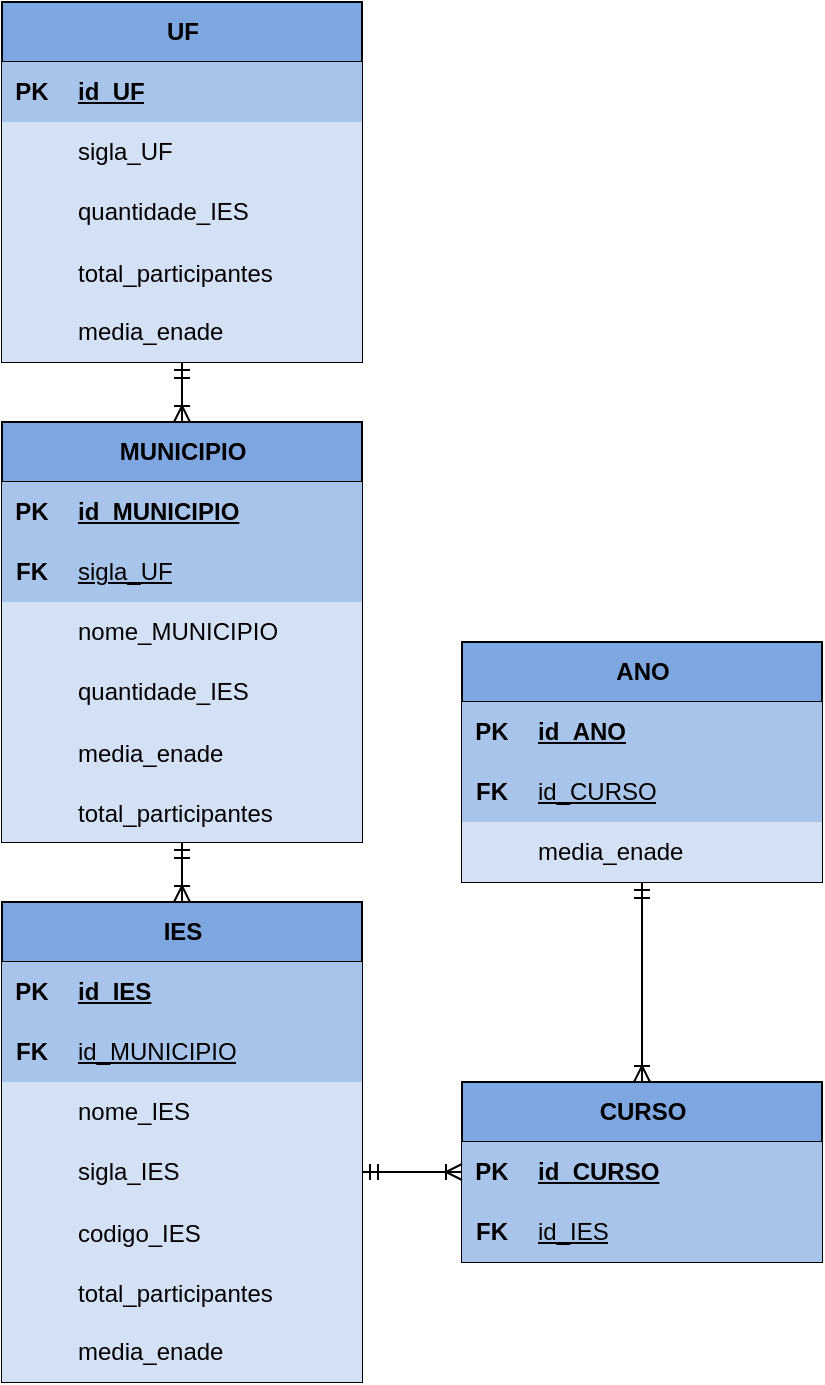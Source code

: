 <mxfile version="26.2.10">
  <diagram name="Page-1" id="yk5Jdl7THJBFAHRKWnVU">
    <mxGraphModel dx="1884" dy="1849" grid="1" gridSize="10" guides="1" tooltips="1" connect="1" arrows="1" fold="1" page="1" pageScale="1" pageWidth="850" pageHeight="1100" math="0" shadow="0">
      <root>
        <mxCell id="0" />
        <mxCell id="1" parent="0" />
        <mxCell id="OqA7PKF12Nes_VgWglZE-1" value="IES" style="shape=table;startSize=30;container=1;collapsible=1;childLayout=tableLayout;fixedRows=1;rowLines=0;fontStyle=1;align=center;resizeLast=1;html=1;fillColor=#7EA6E0;" parent="1" vertex="1">
          <mxGeometry x="320" y="400" width="180" height="240" as="geometry" />
        </mxCell>
        <mxCell id="OqA7PKF12Nes_VgWglZE-2" value="" style="shape=tableRow;horizontal=0;startSize=0;swimlaneHead=0;swimlaneBody=0;fillColor=none;collapsible=0;dropTarget=0;points=[[0,0.5],[1,0.5]];portConstraint=eastwest;top=0;left=0;right=0;bottom=1;" parent="OqA7PKF12Nes_VgWglZE-1" vertex="1">
          <mxGeometry y="30" width="180" height="30" as="geometry" />
        </mxCell>
        <mxCell id="OqA7PKF12Nes_VgWglZE-3" value="PK" style="shape=partialRectangle;connectable=0;fillColor=#A9C4EB;top=0;left=0;bottom=0;right=0;fontStyle=1;overflow=hidden;whiteSpace=wrap;html=1;" parent="OqA7PKF12Nes_VgWglZE-2" vertex="1">
          <mxGeometry width="30" height="30" as="geometry">
            <mxRectangle width="30" height="30" as="alternateBounds" />
          </mxGeometry>
        </mxCell>
        <mxCell id="OqA7PKF12Nes_VgWglZE-4" value="id_IES" style="shape=partialRectangle;connectable=0;fillColor=#A9C4EB;top=0;left=0;bottom=0;right=0;align=left;spacingLeft=6;fontStyle=5;overflow=hidden;whiteSpace=wrap;html=1;" parent="OqA7PKF12Nes_VgWglZE-2" vertex="1">
          <mxGeometry x="30" width="150" height="30" as="geometry">
            <mxRectangle width="150" height="30" as="alternateBounds" />
          </mxGeometry>
        </mxCell>
        <mxCell id="iJt-SOKbsyKcpbMUrwAf-49" value="" style="shape=tableRow;horizontal=0;startSize=0;swimlaneHead=0;swimlaneBody=0;fillColor=none;collapsible=0;dropTarget=0;points=[[0,0.5],[1,0.5]];portConstraint=eastwest;top=0;left=0;right=0;bottom=0;" vertex="1" parent="OqA7PKF12Nes_VgWglZE-1">
          <mxGeometry y="60" width="180" height="30" as="geometry" />
        </mxCell>
        <mxCell id="iJt-SOKbsyKcpbMUrwAf-50" value="&lt;b&gt;FK&lt;/b&gt;" style="shape=partialRectangle;connectable=0;fillColor=#A9C4EB;top=0;left=0;bottom=0;right=0;fontStyle=0;overflow=hidden;whiteSpace=wrap;html=1;" vertex="1" parent="iJt-SOKbsyKcpbMUrwAf-49">
          <mxGeometry width="30" height="30" as="geometry">
            <mxRectangle width="30" height="30" as="alternateBounds" />
          </mxGeometry>
        </mxCell>
        <mxCell id="iJt-SOKbsyKcpbMUrwAf-51" value="&lt;u&gt;id_MUNICIPIO&lt;/u&gt;" style="shape=partialRectangle;connectable=0;fillColor=#A9C4EB;top=0;left=0;bottom=0;right=0;align=left;spacingLeft=6;fontStyle=0;overflow=hidden;whiteSpace=wrap;html=1;" vertex="1" parent="iJt-SOKbsyKcpbMUrwAf-49">
          <mxGeometry x="30" width="150" height="30" as="geometry">
            <mxRectangle width="150" height="30" as="alternateBounds" />
          </mxGeometry>
        </mxCell>
        <mxCell id="OqA7PKF12Nes_VgWglZE-5" value="" style="shape=tableRow;horizontal=0;startSize=0;swimlaneHead=0;swimlaneBody=0;fillColor=#D4E1F5;collapsible=0;dropTarget=0;points=[[0,0.5],[1,0.5]];portConstraint=eastwest;top=0;left=0;right=0;bottom=0;" parent="OqA7PKF12Nes_VgWglZE-1" vertex="1">
          <mxGeometry y="90" width="180" height="30" as="geometry" />
        </mxCell>
        <mxCell id="OqA7PKF12Nes_VgWglZE-6" value="" style="shape=partialRectangle;connectable=0;fillColor=#D4E1F5;top=0;left=0;bottom=0;right=0;editable=1;overflow=hidden;whiteSpace=wrap;html=1;" parent="OqA7PKF12Nes_VgWglZE-5" vertex="1">
          <mxGeometry width="30" height="30" as="geometry">
            <mxRectangle width="30" height="30" as="alternateBounds" />
          </mxGeometry>
        </mxCell>
        <mxCell id="OqA7PKF12Nes_VgWglZE-7" value="nome_IES" style="shape=partialRectangle;connectable=0;fillColor=#D4E1F5;top=0;left=0;bottom=0;right=0;align=left;spacingLeft=6;overflow=hidden;whiteSpace=wrap;html=1;" parent="OqA7PKF12Nes_VgWglZE-5" vertex="1">
          <mxGeometry x="30" width="150" height="30" as="geometry">
            <mxRectangle width="150" height="30" as="alternateBounds" />
          </mxGeometry>
        </mxCell>
        <mxCell id="OqA7PKF12Nes_VgWglZE-8" value="" style="shape=tableRow;horizontal=0;startSize=0;swimlaneHead=0;swimlaneBody=0;fillColor=#D4E1F5;collapsible=0;dropTarget=0;points=[[0,0.5],[1,0.5]];portConstraint=eastwest;top=0;left=0;right=0;bottom=0;" parent="OqA7PKF12Nes_VgWglZE-1" vertex="1">
          <mxGeometry y="120" width="180" height="30" as="geometry" />
        </mxCell>
        <mxCell id="OqA7PKF12Nes_VgWglZE-9" value="" style="shape=partialRectangle;connectable=0;fillColor=#D4E1F5;top=0;left=0;bottom=0;right=0;editable=1;overflow=hidden;whiteSpace=wrap;html=1;" parent="OqA7PKF12Nes_VgWglZE-8" vertex="1">
          <mxGeometry width="30" height="30" as="geometry">
            <mxRectangle width="30" height="30" as="alternateBounds" />
          </mxGeometry>
        </mxCell>
        <mxCell id="OqA7PKF12Nes_VgWglZE-10" value="sigla_IES" style="shape=partialRectangle;connectable=0;fillColor=#D4E1F5;top=0;left=0;bottom=0;right=0;align=left;spacingLeft=6;overflow=hidden;whiteSpace=wrap;html=1;" parent="OqA7PKF12Nes_VgWglZE-8" vertex="1">
          <mxGeometry x="30" width="150" height="30" as="geometry">
            <mxRectangle width="150" height="30" as="alternateBounds" />
          </mxGeometry>
        </mxCell>
        <mxCell id="OqA7PKF12Nes_VgWglZE-128" value="" style="shape=tableRow;horizontal=0;startSize=0;swimlaneHead=0;swimlaneBody=0;fillColor=#D4E1F5;collapsible=0;dropTarget=0;points=[[0,0.5],[1,0.5]];portConstraint=eastwest;top=0;left=0;right=0;bottom=0;" parent="OqA7PKF12Nes_VgWglZE-1" vertex="1">
          <mxGeometry y="150" width="180" height="30" as="geometry" />
        </mxCell>
        <mxCell id="OqA7PKF12Nes_VgWglZE-129" value="" style="shape=partialRectangle;connectable=0;fillColor=#D4E1F5;top=0;left=0;bottom=0;right=0;editable=1;overflow=hidden;" parent="OqA7PKF12Nes_VgWglZE-128" vertex="1">
          <mxGeometry width="30" height="30" as="geometry">
            <mxRectangle width="30" height="30" as="alternateBounds" />
          </mxGeometry>
        </mxCell>
        <mxCell id="OqA7PKF12Nes_VgWglZE-130" value="codigo_IES" style="shape=partialRectangle;connectable=0;fillColor=#D4E1F5;top=0;left=0;bottom=0;right=0;align=left;spacingLeft=6;overflow=hidden;" parent="OqA7PKF12Nes_VgWglZE-128" vertex="1">
          <mxGeometry x="30" width="150" height="30" as="geometry">
            <mxRectangle width="150" height="30" as="alternateBounds" />
          </mxGeometry>
        </mxCell>
        <mxCell id="iJt-SOKbsyKcpbMUrwAf-1" value="" style="shape=tableRow;horizontal=0;startSize=0;swimlaneHead=0;swimlaneBody=0;fillColor=#D4E1F5;collapsible=0;dropTarget=0;points=[[0,0.5],[1,0.5]];portConstraint=eastwest;top=0;left=0;right=0;bottom=0;" vertex="1" parent="OqA7PKF12Nes_VgWglZE-1">
          <mxGeometry y="180" width="180" height="30" as="geometry" />
        </mxCell>
        <mxCell id="iJt-SOKbsyKcpbMUrwAf-2" value="" style="shape=partialRectangle;connectable=0;fillColor=#D4E1F5;top=0;left=0;bottom=0;right=0;editable=1;overflow=hidden;" vertex="1" parent="iJt-SOKbsyKcpbMUrwAf-1">
          <mxGeometry width="30" height="30" as="geometry">
            <mxRectangle width="30" height="30" as="alternateBounds" />
          </mxGeometry>
        </mxCell>
        <mxCell id="iJt-SOKbsyKcpbMUrwAf-3" value="total_participantes" style="shape=partialRectangle;connectable=0;fillColor=#D4E1F5;top=0;left=0;bottom=0;right=0;align=left;spacingLeft=6;overflow=hidden;" vertex="1" parent="iJt-SOKbsyKcpbMUrwAf-1">
          <mxGeometry x="30" width="150" height="30" as="geometry">
            <mxRectangle width="150" height="30" as="alternateBounds" />
          </mxGeometry>
        </mxCell>
        <mxCell id="OqA7PKF12Nes_VgWglZE-11" value="" style="shape=tableRow;horizontal=0;startSize=0;swimlaneHead=0;swimlaneBody=0;fillColor=#D4E1F5;collapsible=0;dropTarget=0;points=[[0,0.5],[1,0.5]];portConstraint=eastwest;top=0;left=0;right=0;bottom=0;" parent="OqA7PKF12Nes_VgWglZE-1" vertex="1">
          <mxGeometry y="210" width="180" height="30" as="geometry" />
        </mxCell>
        <mxCell id="OqA7PKF12Nes_VgWglZE-12" value="" style="shape=partialRectangle;connectable=0;fillColor=#D4E1F5;top=0;left=0;bottom=0;right=0;editable=1;overflow=hidden;whiteSpace=wrap;html=1;" parent="OqA7PKF12Nes_VgWglZE-11" vertex="1">
          <mxGeometry width="30" height="30" as="geometry">
            <mxRectangle width="30" height="30" as="alternateBounds" />
          </mxGeometry>
        </mxCell>
        <mxCell id="OqA7PKF12Nes_VgWglZE-13" value="media_enade" style="shape=partialRectangle;connectable=0;fillColor=#D4E1F5;top=0;left=0;bottom=0;right=0;align=left;spacingLeft=6;overflow=hidden;whiteSpace=wrap;html=1;" parent="OqA7PKF12Nes_VgWglZE-11" vertex="1">
          <mxGeometry x="30" width="150" height="30" as="geometry">
            <mxRectangle width="150" height="30" as="alternateBounds" />
          </mxGeometry>
        </mxCell>
        <mxCell id="OqA7PKF12Nes_VgWglZE-27" value="UF" style="shape=table;startSize=30;container=1;collapsible=1;childLayout=tableLayout;fixedRows=1;rowLines=0;fontStyle=1;align=center;resizeLast=1;html=1;fillColor=#7EA6E0;" parent="1" vertex="1">
          <mxGeometry x="320" y="-50" width="180" height="180" as="geometry" />
        </mxCell>
        <mxCell id="OqA7PKF12Nes_VgWglZE-28" value="" style="shape=tableRow;horizontal=0;startSize=0;swimlaneHead=0;swimlaneBody=0;fillColor=none;collapsible=0;dropTarget=0;points=[[0,0.5],[1,0.5]];portConstraint=eastwest;top=0;left=0;right=0;bottom=1;" parent="OqA7PKF12Nes_VgWglZE-27" vertex="1">
          <mxGeometry y="30" width="180" height="30" as="geometry" />
        </mxCell>
        <mxCell id="OqA7PKF12Nes_VgWglZE-29" value="PK" style="shape=partialRectangle;connectable=0;fillColor=#A9C4EB;top=0;left=0;bottom=0;right=0;fontStyle=1;overflow=hidden;whiteSpace=wrap;html=1;" parent="OqA7PKF12Nes_VgWglZE-28" vertex="1">
          <mxGeometry width="30" height="30" as="geometry">
            <mxRectangle width="30" height="30" as="alternateBounds" />
          </mxGeometry>
        </mxCell>
        <mxCell id="OqA7PKF12Nes_VgWglZE-30" value="id_UF" style="shape=partialRectangle;connectable=0;fillColor=#A9C4EB;top=0;left=0;bottom=0;right=0;align=left;spacingLeft=6;fontStyle=5;overflow=hidden;whiteSpace=wrap;html=1;" parent="OqA7PKF12Nes_VgWglZE-28" vertex="1">
          <mxGeometry x="30" width="150" height="30" as="geometry">
            <mxRectangle width="150" height="30" as="alternateBounds" />
          </mxGeometry>
        </mxCell>
        <mxCell id="OqA7PKF12Nes_VgWglZE-31" value="" style="shape=tableRow;horizontal=0;startSize=0;swimlaneHead=0;swimlaneBody=0;fillColor=#D4E1F5;collapsible=0;dropTarget=0;points=[[0,0.5],[1,0.5]];portConstraint=eastwest;top=0;left=0;right=0;bottom=0;" parent="OqA7PKF12Nes_VgWglZE-27" vertex="1">
          <mxGeometry y="60" width="180" height="30" as="geometry" />
        </mxCell>
        <mxCell id="OqA7PKF12Nes_VgWglZE-32" value="" style="shape=partialRectangle;connectable=0;fillColor=#D4E1F5;top=0;left=0;bottom=0;right=0;editable=1;overflow=hidden;whiteSpace=wrap;html=1;" parent="OqA7PKF12Nes_VgWglZE-31" vertex="1">
          <mxGeometry width="30" height="30" as="geometry">
            <mxRectangle width="30" height="30" as="alternateBounds" />
          </mxGeometry>
        </mxCell>
        <mxCell id="OqA7PKF12Nes_VgWglZE-33" value="sigla_UF" style="shape=partialRectangle;connectable=0;fillColor=#D4E1F5;top=0;left=0;bottom=0;right=0;align=left;spacingLeft=6;overflow=hidden;whiteSpace=wrap;html=1;" parent="OqA7PKF12Nes_VgWglZE-31" vertex="1">
          <mxGeometry x="30" width="150" height="30" as="geometry">
            <mxRectangle width="150" height="30" as="alternateBounds" />
          </mxGeometry>
        </mxCell>
        <mxCell id="OqA7PKF12Nes_VgWglZE-34" value="" style="shape=tableRow;horizontal=0;startSize=0;swimlaneHead=0;swimlaneBody=0;fillColor=#D4E1F5;collapsible=0;dropTarget=0;points=[[0,0.5],[1,0.5]];portConstraint=eastwest;top=0;left=0;right=0;bottom=0;" parent="OqA7PKF12Nes_VgWglZE-27" vertex="1">
          <mxGeometry y="90" width="180" height="30" as="geometry" />
        </mxCell>
        <mxCell id="OqA7PKF12Nes_VgWglZE-35" value="" style="shape=partialRectangle;connectable=0;fillColor=#D4E1F5;top=0;left=0;bottom=0;right=0;editable=1;overflow=hidden;whiteSpace=wrap;html=1;" parent="OqA7PKF12Nes_VgWglZE-34" vertex="1">
          <mxGeometry width="30" height="30" as="geometry">
            <mxRectangle width="30" height="30" as="alternateBounds" />
          </mxGeometry>
        </mxCell>
        <mxCell id="OqA7PKF12Nes_VgWglZE-36" value="quantidade_IES" style="shape=partialRectangle;connectable=0;fillColor=#D4E1F5;top=0;left=0;bottom=0;right=0;align=left;spacingLeft=6;overflow=hidden;whiteSpace=wrap;html=1;" parent="OqA7PKF12Nes_VgWglZE-34" vertex="1">
          <mxGeometry x="30" width="150" height="30" as="geometry">
            <mxRectangle width="150" height="30" as="alternateBounds" />
          </mxGeometry>
        </mxCell>
        <mxCell id="iJt-SOKbsyKcpbMUrwAf-17" value="" style="shape=tableRow;horizontal=0;startSize=0;swimlaneHead=0;swimlaneBody=0;fillColor=#D4E1F5;collapsible=0;dropTarget=0;points=[[0,0.5],[1,0.5]];portConstraint=eastwest;top=0;left=0;right=0;bottom=0;" vertex="1" parent="OqA7PKF12Nes_VgWglZE-27">
          <mxGeometry y="120" width="180" height="30" as="geometry" />
        </mxCell>
        <mxCell id="iJt-SOKbsyKcpbMUrwAf-18" value="" style="shape=partialRectangle;connectable=0;fillColor=#D4E1F5;top=0;left=0;bottom=0;right=0;editable=1;overflow=hidden;" vertex="1" parent="iJt-SOKbsyKcpbMUrwAf-17">
          <mxGeometry width="30" height="30" as="geometry">
            <mxRectangle width="30" height="30" as="alternateBounds" />
          </mxGeometry>
        </mxCell>
        <mxCell id="iJt-SOKbsyKcpbMUrwAf-19" value="total_participantes" style="shape=partialRectangle;connectable=0;fillColor=#D4E1F5;top=0;left=0;bottom=0;right=0;align=left;spacingLeft=6;overflow=hidden;" vertex="1" parent="iJt-SOKbsyKcpbMUrwAf-17">
          <mxGeometry x="30" width="150" height="30" as="geometry">
            <mxRectangle width="150" height="30" as="alternateBounds" />
          </mxGeometry>
        </mxCell>
        <mxCell id="OqA7PKF12Nes_VgWglZE-37" value="" style="shape=tableRow;horizontal=0;startSize=0;swimlaneHead=0;swimlaneBody=0;fillColor=#D4E1F5;collapsible=0;dropTarget=0;points=[[0,0.5],[1,0.5]];portConstraint=eastwest;top=0;left=0;right=0;bottom=0;" parent="OqA7PKF12Nes_VgWglZE-27" vertex="1">
          <mxGeometry y="150" width="180" height="30" as="geometry" />
        </mxCell>
        <mxCell id="OqA7PKF12Nes_VgWglZE-38" value="" style="shape=partialRectangle;connectable=0;fillColor=#D4E1F5;top=0;left=0;bottom=0;right=0;editable=1;overflow=hidden;whiteSpace=wrap;html=1;" parent="OqA7PKF12Nes_VgWglZE-37" vertex="1">
          <mxGeometry width="30" height="30" as="geometry">
            <mxRectangle width="30" height="30" as="alternateBounds" />
          </mxGeometry>
        </mxCell>
        <mxCell id="OqA7PKF12Nes_VgWglZE-39" value="media_enade" style="shape=partialRectangle;connectable=0;fillColor=#D4E1F5;top=0;left=0;bottom=0;right=0;align=left;spacingLeft=6;overflow=hidden;whiteSpace=wrap;html=1;" parent="OqA7PKF12Nes_VgWglZE-37" vertex="1">
          <mxGeometry x="30" width="150" height="30" as="geometry">
            <mxRectangle width="150" height="30" as="alternateBounds" />
          </mxGeometry>
        </mxCell>
        <mxCell id="OqA7PKF12Nes_VgWglZE-40" value="CURSO" style="shape=table;startSize=30;container=1;collapsible=1;childLayout=tableLayout;fixedRows=1;rowLines=0;fontStyle=1;align=center;resizeLast=1;html=1;fillColor=#7EA6E0;" parent="1" vertex="1">
          <mxGeometry x="550" y="490" width="180" height="90" as="geometry" />
        </mxCell>
        <mxCell id="OqA7PKF12Nes_VgWglZE-41" value="" style="shape=tableRow;horizontal=0;startSize=0;swimlaneHead=0;swimlaneBody=0;fillColor=none;collapsible=0;dropTarget=0;points=[[0,0.5],[1,0.5]];portConstraint=eastwest;top=0;left=0;right=0;bottom=1;" parent="OqA7PKF12Nes_VgWglZE-40" vertex="1">
          <mxGeometry y="30" width="180" height="30" as="geometry" />
        </mxCell>
        <mxCell id="OqA7PKF12Nes_VgWglZE-42" value="PK" style="shape=partialRectangle;connectable=0;fillColor=#A9C4EB;top=0;left=0;bottom=0;right=0;fontStyle=1;overflow=hidden;whiteSpace=wrap;html=1;" parent="OqA7PKF12Nes_VgWglZE-41" vertex="1">
          <mxGeometry width="30" height="30" as="geometry">
            <mxRectangle width="30" height="30" as="alternateBounds" />
          </mxGeometry>
        </mxCell>
        <mxCell id="OqA7PKF12Nes_VgWglZE-43" value="id_CURSO" style="shape=partialRectangle;connectable=0;fillColor=#A9C4EB;top=0;left=0;bottom=0;right=0;align=left;spacingLeft=6;fontStyle=5;overflow=hidden;whiteSpace=wrap;html=1;" parent="OqA7PKF12Nes_VgWglZE-41" vertex="1">
          <mxGeometry x="30" width="150" height="30" as="geometry">
            <mxRectangle width="150" height="30" as="alternateBounds" />
          </mxGeometry>
        </mxCell>
        <mxCell id="iJt-SOKbsyKcpbMUrwAf-46" value="" style="shape=tableRow;horizontal=0;startSize=0;swimlaneHead=0;swimlaneBody=0;fillColor=none;collapsible=0;dropTarget=0;points=[[0,0.5],[1,0.5]];portConstraint=eastwest;top=0;left=0;right=0;bottom=0;" vertex="1" parent="OqA7PKF12Nes_VgWglZE-40">
          <mxGeometry y="60" width="180" height="30" as="geometry" />
        </mxCell>
        <mxCell id="iJt-SOKbsyKcpbMUrwAf-47" value="&lt;b&gt;FK&lt;/b&gt;" style="shape=partialRectangle;connectable=0;fillColor=#A9C4EB;top=0;left=0;bottom=0;right=0;fontStyle=0;overflow=hidden;whiteSpace=wrap;html=1;" vertex="1" parent="iJt-SOKbsyKcpbMUrwAf-46">
          <mxGeometry width="30" height="30" as="geometry">
            <mxRectangle width="30" height="30" as="alternateBounds" />
          </mxGeometry>
        </mxCell>
        <mxCell id="iJt-SOKbsyKcpbMUrwAf-48" value="&lt;u&gt;id_IES&lt;/u&gt;" style="shape=partialRectangle;connectable=0;fillColor=#A9C4EB;top=0;left=0;bottom=0;right=0;align=left;spacingLeft=6;fontStyle=0;overflow=hidden;whiteSpace=wrap;html=1;" vertex="1" parent="iJt-SOKbsyKcpbMUrwAf-46">
          <mxGeometry x="30" width="150" height="30" as="geometry">
            <mxRectangle width="150" height="30" as="alternateBounds" />
          </mxGeometry>
        </mxCell>
        <mxCell id="iJt-SOKbsyKcpbMUrwAf-4" value="ANO" style="shape=table;startSize=30;container=1;collapsible=1;childLayout=tableLayout;fixedRows=1;rowLines=0;fontStyle=1;align=center;resizeLast=1;html=1;fillColor=#7EA6E0;" vertex="1" parent="1">
          <mxGeometry x="550" y="270" width="180" height="120" as="geometry" />
        </mxCell>
        <mxCell id="iJt-SOKbsyKcpbMUrwAf-5" value="" style="shape=tableRow;horizontal=0;startSize=0;swimlaneHead=0;swimlaneBody=0;fillColor=none;collapsible=0;dropTarget=0;points=[[0,0.5],[1,0.5]];portConstraint=eastwest;top=0;left=0;right=0;bottom=1;" vertex="1" parent="iJt-SOKbsyKcpbMUrwAf-4">
          <mxGeometry y="30" width="180" height="30" as="geometry" />
        </mxCell>
        <mxCell id="iJt-SOKbsyKcpbMUrwAf-6" value="PK" style="shape=partialRectangle;connectable=0;fillColor=#A9C4EB;top=0;left=0;bottom=0;right=0;fontStyle=1;overflow=hidden;whiteSpace=wrap;html=1;" vertex="1" parent="iJt-SOKbsyKcpbMUrwAf-5">
          <mxGeometry width="30" height="30" as="geometry">
            <mxRectangle width="30" height="30" as="alternateBounds" />
          </mxGeometry>
        </mxCell>
        <mxCell id="iJt-SOKbsyKcpbMUrwAf-7" value="id_ANO" style="shape=partialRectangle;connectable=0;fillColor=#A9C4EB;top=0;left=0;bottom=0;right=0;align=left;spacingLeft=6;fontStyle=5;overflow=hidden;whiteSpace=wrap;html=1;" vertex="1" parent="iJt-SOKbsyKcpbMUrwAf-5">
          <mxGeometry x="30" width="150" height="30" as="geometry">
            <mxRectangle width="150" height="30" as="alternateBounds" />
          </mxGeometry>
        </mxCell>
        <mxCell id="iJt-SOKbsyKcpbMUrwAf-43" value="" style="shape=tableRow;horizontal=0;startSize=0;swimlaneHead=0;swimlaneBody=0;fillColor=#A9C4EB;collapsible=0;dropTarget=0;points=[[0,0.5],[1,0.5]];portConstraint=eastwest;top=0;left=0;right=0;bottom=0;" vertex="1" parent="iJt-SOKbsyKcpbMUrwAf-4">
          <mxGeometry y="60" width="180" height="30" as="geometry" />
        </mxCell>
        <mxCell id="iJt-SOKbsyKcpbMUrwAf-44" value="&lt;b&gt;FK&lt;/b&gt;" style="shape=partialRectangle;connectable=0;fillColor=none;top=0;left=0;bottom=0;right=0;fontStyle=0;overflow=hidden;whiteSpace=wrap;html=1;" vertex="1" parent="iJt-SOKbsyKcpbMUrwAf-43">
          <mxGeometry width="30" height="30" as="geometry">
            <mxRectangle width="30" height="30" as="alternateBounds" />
          </mxGeometry>
        </mxCell>
        <mxCell id="iJt-SOKbsyKcpbMUrwAf-45" value="&lt;u&gt;id_CURSO&lt;/u&gt;" style="shape=partialRectangle;connectable=0;fillColor=none;top=0;left=0;bottom=0;right=0;align=left;spacingLeft=6;fontStyle=0;overflow=hidden;whiteSpace=wrap;html=1;" vertex="1" parent="iJt-SOKbsyKcpbMUrwAf-43">
          <mxGeometry x="30" width="150" height="30" as="geometry">
            <mxRectangle width="150" height="30" as="alternateBounds" />
          </mxGeometry>
        </mxCell>
        <mxCell id="iJt-SOKbsyKcpbMUrwAf-8" value="" style="shape=tableRow;horizontal=0;startSize=0;swimlaneHead=0;swimlaneBody=0;fillColor=none;collapsible=0;dropTarget=0;points=[[0,0.5],[1,0.5]];portConstraint=eastwest;top=0;left=0;right=0;bottom=0;" vertex="1" parent="iJt-SOKbsyKcpbMUrwAf-4">
          <mxGeometry y="90" width="180" height="30" as="geometry" />
        </mxCell>
        <mxCell id="iJt-SOKbsyKcpbMUrwAf-9" value="" style="shape=partialRectangle;connectable=0;fillColor=#D4E1F5;top=0;left=0;bottom=0;right=0;editable=1;overflow=hidden;whiteSpace=wrap;html=1;" vertex="1" parent="iJt-SOKbsyKcpbMUrwAf-8">
          <mxGeometry width="30" height="30" as="geometry">
            <mxRectangle width="30" height="30" as="alternateBounds" />
          </mxGeometry>
        </mxCell>
        <mxCell id="iJt-SOKbsyKcpbMUrwAf-10" value="media_enade" style="shape=partialRectangle;connectable=0;fillColor=#D4E1F5;top=0;left=0;bottom=0;right=0;align=left;spacingLeft=6;overflow=hidden;whiteSpace=wrap;html=1;" vertex="1" parent="iJt-SOKbsyKcpbMUrwAf-8">
          <mxGeometry x="30" width="150" height="30" as="geometry">
            <mxRectangle width="150" height="30" as="alternateBounds" />
          </mxGeometry>
        </mxCell>
        <mxCell id="iJt-SOKbsyKcpbMUrwAf-20" value="MUNICIPIO" style="shape=table;startSize=30;container=1;collapsible=1;childLayout=tableLayout;fixedRows=1;rowLines=0;fontStyle=1;align=center;resizeLast=1;html=1;fillColor=#7EA6E0;strokeColor=#000000;" vertex="1" parent="1">
          <mxGeometry x="320" y="160" width="180" height="210" as="geometry" />
        </mxCell>
        <mxCell id="iJt-SOKbsyKcpbMUrwAf-21" value="" style="shape=tableRow;horizontal=0;startSize=0;swimlaneHead=0;swimlaneBody=0;fillColor=none;collapsible=0;dropTarget=0;points=[[0,0.5],[1,0.5]];portConstraint=eastwest;top=0;left=0;right=0;bottom=1;" vertex="1" parent="iJt-SOKbsyKcpbMUrwAf-20">
          <mxGeometry y="30" width="180" height="30" as="geometry" />
        </mxCell>
        <mxCell id="iJt-SOKbsyKcpbMUrwAf-22" value="PK" style="shape=partialRectangle;connectable=0;fillColor=#A9C4EB;top=0;left=0;bottom=0;right=0;fontStyle=1;overflow=hidden;whiteSpace=wrap;html=1;" vertex="1" parent="iJt-SOKbsyKcpbMUrwAf-21">
          <mxGeometry width="30" height="30" as="geometry">
            <mxRectangle width="30" height="30" as="alternateBounds" />
          </mxGeometry>
        </mxCell>
        <mxCell id="iJt-SOKbsyKcpbMUrwAf-23" value="id_MUNICIPIO" style="shape=partialRectangle;connectable=0;fillColor=#A9C4EB;top=0;left=0;bottom=0;right=0;align=left;spacingLeft=6;fontStyle=5;overflow=hidden;whiteSpace=wrap;html=1;" vertex="1" parent="iJt-SOKbsyKcpbMUrwAf-21">
          <mxGeometry x="30" width="150" height="30" as="geometry">
            <mxRectangle width="150" height="30" as="alternateBounds" />
          </mxGeometry>
        </mxCell>
        <mxCell id="iJt-SOKbsyKcpbMUrwAf-24" value="" style="shape=tableRow;horizontal=0;startSize=0;swimlaneHead=0;swimlaneBody=0;fillColor=#D4E1F5;collapsible=0;dropTarget=0;points=[[0,0.5],[1,0.5]];portConstraint=eastwest;top=0;left=0;right=0;bottom=0;" vertex="1" parent="iJt-SOKbsyKcpbMUrwAf-20">
          <mxGeometry y="60" width="180" height="30" as="geometry" />
        </mxCell>
        <mxCell id="iJt-SOKbsyKcpbMUrwAf-25" value="&lt;b&gt;FK&lt;/b&gt;" style="shape=partialRectangle;connectable=0;fillColor=#A9C4EB;top=0;left=0;bottom=0;right=0;editable=1;overflow=hidden;whiteSpace=wrap;html=1;" vertex="1" parent="iJt-SOKbsyKcpbMUrwAf-24">
          <mxGeometry width="30" height="30" as="geometry">
            <mxRectangle width="30" height="30" as="alternateBounds" />
          </mxGeometry>
        </mxCell>
        <mxCell id="iJt-SOKbsyKcpbMUrwAf-26" value="&lt;u&gt;sigla_UF&lt;/u&gt;" style="shape=partialRectangle;connectable=0;fillColor=#A9C4EB;top=0;left=0;bottom=0;right=0;align=left;spacingLeft=6;overflow=hidden;whiteSpace=wrap;html=1;" vertex="1" parent="iJt-SOKbsyKcpbMUrwAf-24">
          <mxGeometry x="30" width="150" height="30" as="geometry">
            <mxRectangle width="150" height="30" as="alternateBounds" />
          </mxGeometry>
        </mxCell>
        <mxCell id="iJt-SOKbsyKcpbMUrwAf-27" value="" style="shape=tableRow;horizontal=0;startSize=0;swimlaneHead=0;swimlaneBody=0;fillColor=#D4E1F5;collapsible=0;dropTarget=0;points=[[0,0.5],[1,0.5]];portConstraint=eastwest;top=0;left=0;right=0;bottom=0;" vertex="1" parent="iJt-SOKbsyKcpbMUrwAf-20">
          <mxGeometry y="90" width="180" height="30" as="geometry" />
        </mxCell>
        <mxCell id="iJt-SOKbsyKcpbMUrwAf-28" value="" style="shape=partialRectangle;connectable=0;fillColor=#D4E1F5;top=0;left=0;bottom=0;right=0;editable=1;overflow=hidden;whiteSpace=wrap;html=1;" vertex="1" parent="iJt-SOKbsyKcpbMUrwAf-27">
          <mxGeometry width="30" height="30" as="geometry">
            <mxRectangle width="30" height="30" as="alternateBounds" />
          </mxGeometry>
        </mxCell>
        <mxCell id="iJt-SOKbsyKcpbMUrwAf-29" value="nome_MUNICIPIO" style="shape=partialRectangle;connectable=0;fillColor=#D4E1F5;top=0;left=0;bottom=0;right=0;align=left;spacingLeft=6;overflow=hidden;whiteSpace=wrap;html=1;" vertex="1" parent="iJt-SOKbsyKcpbMUrwAf-27">
          <mxGeometry x="30" width="150" height="30" as="geometry">
            <mxRectangle width="150" height="30" as="alternateBounds" />
          </mxGeometry>
        </mxCell>
        <mxCell id="iJt-SOKbsyKcpbMUrwAf-30" value="" style="shape=tableRow;horizontal=0;startSize=0;swimlaneHead=0;swimlaneBody=0;fillColor=#D4E1F5;collapsible=0;dropTarget=0;points=[[0,0.5],[1,0.5]];portConstraint=eastwest;top=0;left=0;right=0;bottom=0;" vertex="1" parent="iJt-SOKbsyKcpbMUrwAf-20">
          <mxGeometry y="120" width="180" height="30" as="geometry" />
        </mxCell>
        <mxCell id="iJt-SOKbsyKcpbMUrwAf-31" value="" style="shape=partialRectangle;connectable=0;fillColor=#D4E1F5;top=0;left=0;bottom=0;right=0;editable=1;overflow=hidden;whiteSpace=wrap;html=1;" vertex="1" parent="iJt-SOKbsyKcpbMUrwAf-30">
          <mxGeometry width="30" height="30" as="geometry">
            <mxRectangle width="30" height="30" as="alternateBounds" />
          </mxGeometry>
        </mxCell>
        <mxCell id="iJt-SOKbsyKcpbMUrwAf-32" value="quantidade_IES" style="shape=partialRectangle;connectable=0;fillColor=#D4E1F5;top=0;left=0;bottom=0;right=0;align=left;spacingLeft=6;overflow=hidden;whiteSpace=wrap;html=1;" vertex="1" parent="iJt-SOKbsyKcpbMUrwAf-30">
          <mxGeometry x="30" width="150" height="30" as="geometry">
            <mxRectangle width="150" height="30" as="alternateBounds" />
          </mxGeometry>
        </mxCell>
        <mxCell id="iJt-SOKbsyKcpbMUrwAf-33" value="" style="shape=tableRow;horizontal=0;startSize=0;swimlaneHead=0;swimlaneBody=0;fillColor=#D4E1F5;collapsible=0;dropTarget=0;points=[[0,0.5],[1,0.5]];portConstraint=eastwest;top=0;left=0;right=0;bottom=0;" vertex="1" parent="iJt-SOKbsyKcpbMUrwAf-20">
          <mxGeometry y="150" width="180" height="30" as="geometry" />
        </mxCell>
        <mxCell id="iJt-SOKbsyKcpbMUrwAf-34" value="" style="shape=partialRectangle;connectable=0;fillColor=#D4E1F5;top=0;left=0;bottom=0;right=0;editable=1;overflow=hidden;" vertex="1" parent="iJt-SOKbsyKcpbMUrwAf-33">
          <mxGeometry width="30" height="30" as="geometry">
            <mxRectangle width="30" height="30" as="alternateBounds" />
          </mxGeometry>
        </mxCell>
        <mxCell id="iJt-SOKbsyKcpbMUrwAf-35" value="media_enade" style="shape=partialRectangle;connectable=0;fillColor=#D4E1F5;top=0;left=0;bottom=0;right=0;align=left;spacingLeft=6;overflow=hidden;" vertex="1" parent="iJt-SOKbsyKcpbMUrwAf-33">
          <mxGeometry x="30" width="150" height="30" as="geometry">
            <mxRectangle width="150" height="30" as="alternateBounds" />
          </mxGeometry>
        </mxCell>
        <mxCell id="iJt-SOKbsyKcpbMUrwAf-36" value="" style="shape=tableRow;horizontal=0;startSize=0;swimlaneHead=0;swimlaneBody=0;fillColor=#D4E1F5;collapsible=0;dropTarget=0;points=[[0,0.5],[1,0.5]];portConstraint=eastwest;top=0;left=0;right=0;bottom=0;" vertex="1" parent="iJt-SOKbsyKcpbMUrwAf-20">
          <mxGeometry y="180" width="180" height="30" as="geometry" />
        </mxCell>
        <mxCell id="iJt-SOKbsyKcpbMUrwAf-37" value="" style="shape=partialRectangle;connectable=0;fillColor=#D4E1F5;top=0;left=0;bottom=0;right=0;editable=1;overflow=hidden;" vertex="1" parent="iJt-SOKbsyKcpbMUrwAf-36">
          <mxGeometry width="30" height="30" as="geometry">
            <mxRectangle width="30" height="30" as="alternateBounds" />
          </mxGeometry>
        </mxCell>
        <mxCell id="iJt-SOKbsyKcpbMUrwAf-38" value="total_participantes" style="shape=partialRectangle;connectable=0;fillColor=#D4E1F5;top=0;left=0;bottom=0;right=0;align=left;spacingLeft=6;overflow=hidden;" vertex="1" parent="iJt-SOKbsyKcpbMUrwAf-36">
          <mxGeometry x="30" width="150" height="30" as="geometry">
            <mxRectangle width="150" height="30" as="alternateBounds" />
          </mxGeometry>
        </mxCell>
        <mxCell id="iJt-SOKbsyKcpbMUrwAf-39" value="" style="fontSize=12;html=1;endArrow=ERoneToMany;startArrow=ERmandOne;rounded=0;exitX=0.5;exitY=1;exitDx=0;exitDy=0;entryX=0.5;entryY=0;entryDx=0;entryDy=0;" edge="1" parent="1" source="OqA7PKF12Nes_VgWglZE-27" target="iJt-SOKbsyKcpbMUrwAf-20">
          <mxGeometry width="100" height="100" relative="1" as="geometry">
            <mxPoint x="400" y="260" as="sourcePoint" />
            <mxPoint x="470" y="190" as="targetPoint" />
          </mxGeometry>
        </mxCell>
        <mxCell id="iJt-SOKbsyKcpbMUrwAf-40" value="" style="fontSize=12;html=1;endArrow=ERoneToMany;startArrow=ERmandOne;rounded=0;entryX=0.5;entryY=0;entryDx=0;entryDy=0;exitX=0.5;exitY=1;exitDx=0;exitDy=0;" edge="1" parent="1" source="iJt-SOKbsyKcpbMUrwAf-20" target="OqA7PKF12Nes_VgWglZE-1">
          <mxGeometry width="100" height="100" relative="1" as="geometry">
            <mxPoint x="440" y="470" as="sourcePoint" />
            <mxPoint x="420" y="250" as="targetPoint" />
          </mxGeometry>
        </mxCell>
        <mxCell id="iJt-SOKbsyKcpbMUrwAf-41" value="" style="fontSize=12;html=1;endArrow=ERoneToMany;startArrow=ERmandOne;rounded=0;entryX=0;entryY=0.5;entryDx=0;entryDy=0;exitX=1;exitY=0.5;exitDx=0;exitDy=0;" edge="1" parent="1" source="OqA7PKF12Nes_VgWglZE-8" target="OqA7PKF12Nes_VgWglZE-41">
          <mxGeometry width="100" height="100" relative="1" as="geometry">
            <mxPoint x="420" y="460" as="sourcePoint" />
            <mxPoint x="420" y="530" as="targetPoint" />
          </mxGeometry>
        </mxCell>
        <mxCell id="iJt-SOKbsyKcpbMUrwAf-42" value="" style="fontSize=12;html=1;endArrow=ERoneToMany;startArrow=ERmandOne;rounded=0;entryX=0.5;entryY=0;entryDx=0;entryDy=0;exitX=0.5;exitY=1;exitDx=0;exitDy=0;" edge="1" parent="1" source="iJt-SOKbsyKcpbMUrwAf-4" target="OqA7PKF12Nes_VgWglZE-40">
          <mxGeometry width="100" height="100" relative="1" as="geometry">
            <mxPoint x="510" y="635" as="sourcePoint" />
            <mxPoint x="570" y="635" as="targetPoint" />
          </mxGeometry>
        </mxCell>
      </root>
    </mxGraphModel>
  </diagram>
</mxfile>
